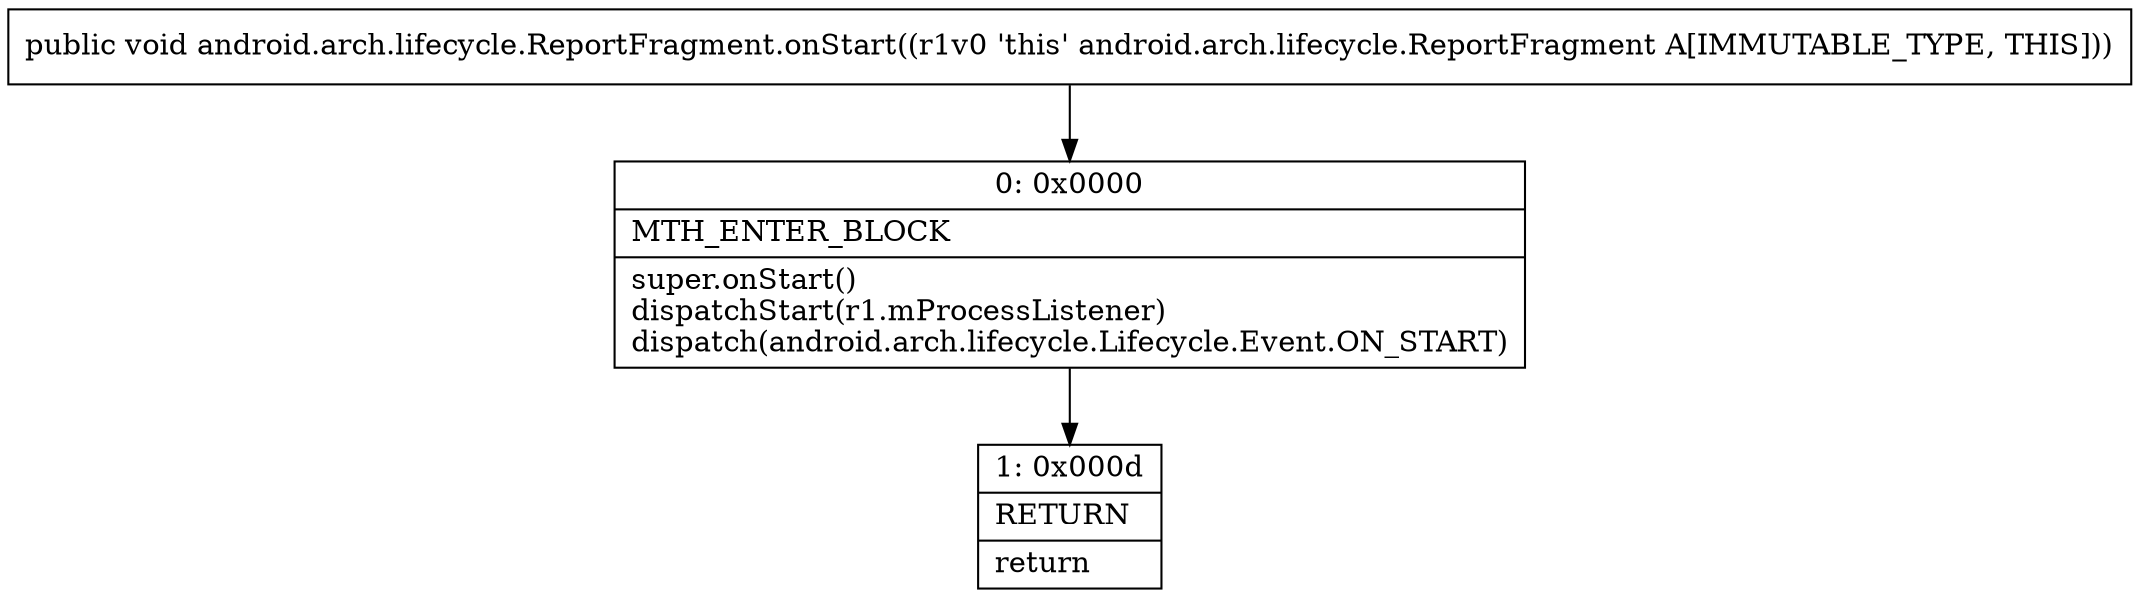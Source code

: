 digraph "CFG forandroid.arch.lifecycle.ReportFragment.onStart()V" {
Node_0 [shape=record,label="{0\:\ 0x0000|MTH_ENTER_BLOCK\l|super.onStart()\ldispatchStart(r1.mProcessListener)\ldispatch(android.arch.lifecycle.Lifecycle.Event.ON_START)\l}"];
Node_1 [shape=record,label="{1\:\ 0x000d|RETURN\l|return\l}"];
MethodNode[shape=record,label="{public void android.arch.lifecycle.ReportFragment.onStart((r1v0 'this' android.arch.lifecycle.ReportFragment A[IMMUTABLE_TYPE, THIS])) }"];
MethodNode -> Node_0;
Node_0 -> Node_1;
}

